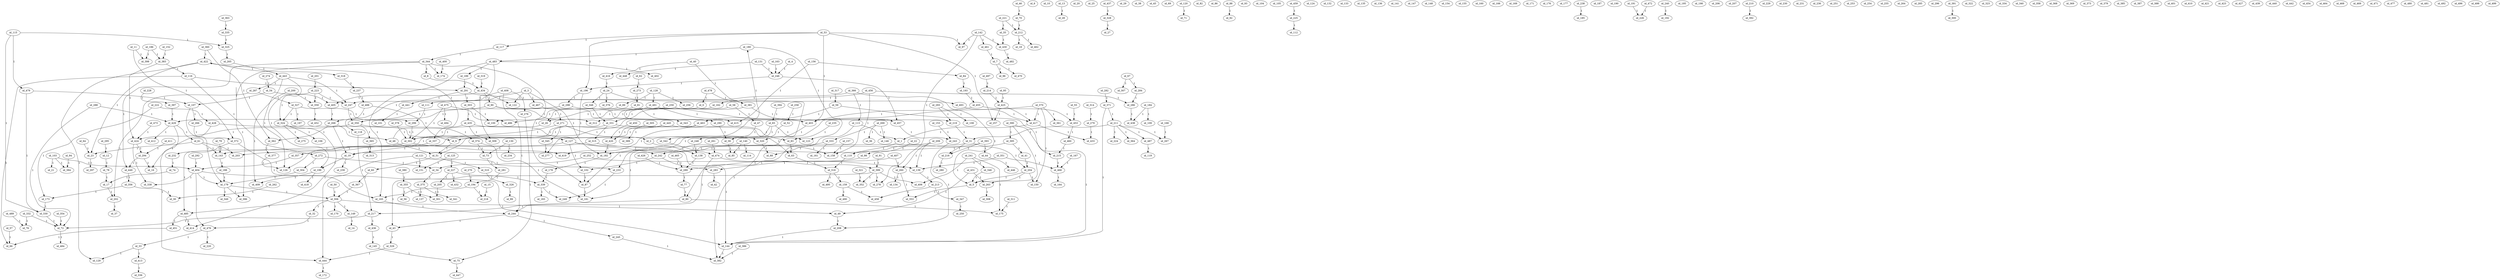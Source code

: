 digraph GR{
id_0;
id_1;
id_2;
id_3;
id_4;
id_5;
id_6;
id_7;
id_8;
id_9;
id_10;
id_11;
id_12;
id_13;
id_14;
id_15;
id_16;
id_17;
id_18;
id_19;
id_20;
id_21;
id_22;
id_23;
id_24;
id_25;
id_26;
id_27;
id_28;
id_29;
id_30;
id_31;
id_32;
id_33;
id_34;
id_35;
id_36;
id_37;
id_38;
id_39;
id_40;
id_41;
id_42;
id_43;
id_44;
id_45;
id_46;
id_47;
id_48;
id_49;
id_50;
id_51;
id_52;
id_53;
id_54;
id_55;
id_56;
id_57;
id_58;
id_59;
id_60;
id_61;
id_62;
id_63;
id_64;
id_65;
id_66;
id_67;
id_68;
id_69;
id_70;
id_71;
id_72;
id_73;
id_74;
id_75;
id_76;
id_77;
id_78;
id_79;
id_80;
id_81;
id_82;
id_83;
id_84;
id_85;
id_86;
id_87;
id_88;
id_89;
id_90;
id_91;
id_92;
id_93;
id_94;
id_95;
id_96;
id_97;
id_98;
id_99;
id_100;
id_101;
id_102;
id_103;
id_104;
id_105;
id_106;
id_107;
id_108;
id_109;
id_110;
id_111;
id_112;
id_113;
id_114;
id_115;
id_116;
id_117;
id_118;
id_119;
id_120;
id_121;
id_122;
id_123;
id_124;
id_125;
id_126;
id_127;
id_128;
id_129;
id_130;
id_131;
id_132;
id_133;
id_134;
id_135;
id_136;
id_137;
id_138;
id_139;
id_140;
id_141;
id_142;
id_143;
id_144;
id_145;
id_146;
id_147;
id_148;
id_149;
id_150;
id_151;
id_152;
id_153;
id_154;
id_155;
id_156;
id_157;
id_158;
id_159;
id_160;
id_161;
id_162;
id_163;
id_164;
id_165;
id_166;
id_167;
id_168;
id_169;
id_170;
id_171;
id_172;
id_173;
id_174;
id_175;
id_176;
id_177;
id_178;
id_179;
id_180;
id_181;
id_182;
id_183;
id_184;
id_185;
id_186;
id_187;
id_188;
id_189;
id_190;
id_191;
id_192;
id_193;
id_194;
id_195;
id_196;
id_197;
id_198;
id_199;
id_200;
id_201;
id_202;
id_203;
id_204;
id_205;
id_206;
id_207;
id_208;
id_209;
id_210;
id_211;
id_212;
id_213;
id_214;
id_215;
id_216;
id_217;
id_218;
id_219;
id_220;
id_221;
id_222;
id_223;
id_224;
id_225;
id_226;
id_227;
id_228;
id_229;
id_230;
id_231;
id_232;
id_233;
id_234;
id_235;
id_236;
id_237;
id_238;
id_239;
id_240;
id_241;
id_242;
id_243;
id_244;
id_245;
id_246;
id_247;
id_248;
id_249;
id_250;
id_251;
id_252;
id_253;
id_254;
id_255;
id_256;
id_257;
id_258;
id_259;
id_260;
id_261;
id_262;
id_263;
id_264;
id_265;
id_266;
id_267;
id_268;
id_269;
id_270;
id_271;
id_272;
id_273;
id_274;
id_275;
id_276;
id_277;
id_278;
id_279;
id_280;
id_281;
id_282;
id_283;
id_284;
id_285;
id_286;
id_287;
id_288;
id_289;
id_290;
id_291;
id_292;
id_293;
id_294;
id_295;
id_296;
id_297;
id_298;
id_299;
id_300;
id_301;
id_302;
id_303;
id_304;
id_305;
id_306;
id_307;
id_308;
id_309;
id_310;
id_311;
id_312;
id_313;
id_314;
id_315;
id_316;
id_317;
id_318;
id_319;
id_320;
id_321;
id_322;
id_323;
id_324;
id_325;
id_326;
id_327;
id_328;
id_329;
id_330;
id_331;
id_332;
id_333;
id_334;
id_335;
id_336;
id_337;
id_338;
id_339;
id_340;
id_341;
id_342;
id_343;
id_344;
id_345;
id_346;
id_347;
id_348;
id_349;
id_350;
id_351;
id_352;
id_353;
id_354;
id_355;
id_356;
id_357;
id_358;
id_359;
id_360;
id_361;
id_362;
id_363;
id_364;
id_365;
id_366;
id_367;
id_368;
id_369;
id_370;
id_371;
id_372;
id_373;
id_374;
id_375;
id_376;
id_377;
id_378;
id_379;
id_380;
id_381;
id_382;
id_383;
id_384;
id_385;
id_386;
id_387;
id_388;
id_389;
id_390;
id_391;
id_392;
id_393;
id_394;
id_395;
id_396;
id_397;
id_398;
id_399;
id_400;
id_401;
id_402;
id_403;
id_404;
id_405;
id_406;
id_407;
id_408;
id_409;
id_410;
id_411;
id_412;
id_413;
id_414;
id_415;
id_416;
id_417;
id_418;
id_419;
id_420;
id_421;
id_422;
id_423;
id_424;
id_425;
id_426;
id_427;
id_428;
id_429;
id_430;
id_431;
id_432;
id_433;
id_434;
id_435;
id_436;
id_437;
id_438;
id_439;
id_440;
id_441;
id_442;
id_443;
id_444;
id_445;
id_446;
id_447;
id_448;
id_449;
id_450;
id_451;
id_452;
id_453;
id_454;
id_455;
id_456;
id_457;
id_458;
id_459;
id_460;
id_461;
id_462;
id_463;
id_464;
id_465;
id_466;
id_467;
id_468;
id_469;
id_470;
id_471;
id_472;
id_473;
id_474;
id_475;
id_476;
id_477;
id_478;
id_479;
id_480;
id_481;
id_482;
id_483;
id_484;
id_485;
id_486;
id_487;
id_488;
id_489;
id_490;
id_491;
id_492;
id_493;
id_494;
id_495;
id_496;
id_497;
id_498;
id_499;
id_287->id_327[label=1];
id_7->id_470[label=1];
id_374->id_181[label=1];
id_26->id_302[label=1];
id_487->id_119[label=1];
id_344->id_396[label=1];
id_366->id_111[label=1];
id_435->id_337[label=1];
id_113->id_80[label=1];
id_54->id_405[label=1];
id_127->id_242[label=1];
id_44->id_446[label=1];
id_4->id_246[label=1];
id_299->id_302[label=1];
id_443->id_126[label=1];
id_360->id_362[label=1];
id_276->id_75[label=1];
id_157->id_158[label=1];
id_320->id_68[label=1];
id_350->id_365[label=1];
id_436->id_145[label=1];
id_102->id_87[label=1];
id_465->id_289[label=1];
id_128->id_491[label=1];
id_233->id_249[label=1];
id_404->id_144[label=1];
id_24->id_376[label=1];
id_142->id_461[label=1];
id_65->id_248[label=1];
id_58->id_47[label=1];
id_367->id_306[label=1];
id_202->id_37[label=1];
id_269->id_333[label=1];
id_441->id_101[label=1];
id_118->id_217[label=1];
id_188->id_179[label=1];
id_456->id_286[label=1];
id_306->id_485[label=1];
id_306->id_49[label=1];
id_65->id_87[label=1];
id_370->id_233[label=1];
id_200->id_359[label=1];
id_411->id_294[label=1];
id_19->id_239[label=1];
id_298->id_429[label=1];
id_324->id_275[label=1];
id_472->id_226[label=1];
id_474->id_244[label=1];
id_138->id_289[label=1];
id_77->id_80[label=1];
id_271->id_320[label=1];
id_125->id_151[label=1];
id_337->id_19[label=1];
id_430->id_482[label=1];
id_310->id_326[label=1];
id_455->id_453[label=1];
id_451->id_66[label=1];
id_31->id_204[label=1];
id_483->id_165[label=1];
id_217->id_436[label=1];
id_74->id_17[label=1];
id_265->id_443[label=1];
id_390->id_5[label=1];
id_125->id_227[label=1];
id_405->id_268[label=1];
id_268->id_19[label=1];
id_167->id_466[label=1];
id_227->id_339[label=1];
id_17->id_202[label=1];
id_383->id_116[label=1];
id_111->id_299[label=1];
id_351->id_466[label=1];
id_258->id_52[label=1];
id_208->id_144[label=1];
id_316->id_495[label=1];
id_271->id_302[label=1];
id_488->id_9[label=1];
id_332->id_76[label=1];
id_244->id_245[label=1];
id_115->id_330[label=1];
id_31->id_216[label=1];
id_173->id_330[label=1];
id_213->id_458[label=1];
id_354->id_72[label=1];
id_371->id_144[label=1];
id_222->id_428[label=1];
id_0->id_343[label=1];
id_217->id_72[label=1];
id_345->id_277[label=1];
id_159->id_458[label=1];
id_303->id_100[label=1];
id_103->id_21[label=1];
id_327->id_197[label=1];
id_210->id_392[label=1];
id_184->id_438[label=1];
id_306->id_32[label=1];
id_394->id_65[label=1];
id_443->id_247[label=1];
id_342->id_474[label=1];
id_90->id_350[label=1];
id_366->id_113[label=1];
id_261->id_474[label=1];
id_434->id_405[label=1];
id_397->id_429[label=1];
id_242->id_283[label=1];
id_49->id_208[label=1];
id_200->id_409[label=1];
id_350->id_374[label=1];
id_242->id_102[label=1];
id_52->id_39[label=1];
id_199->id_418[label=1];
id_347->id_250[label=1];
id_475->id_486[label=1];
id_293->id_108[label=1];
id_67->id_284[label=1];
id_168->id_267[label=1];
id_156->id_84[label=1];
id_351->id_139[label=1];
id_346->id_5[label=1];
id_55->id_453[label=1];
id_259->id_403[label=1];
id_193->id_455[label=1];
id_429->id_412[label=1];
id_329->id_444[label=1];
id_457->id_243[label=1];
id_90->id_312[label=1];
id_370->id_361[label=1];
id_39->id_85[label=1];
id_2->id_180[label=1];
id_260->id_134[label=1];
id_328->id_27[label=1];
id_142->id_430[label=1];
id_339->id_183[label=1];
id_145->id_75[label=1];
id_179->id_396[label=1];
id_128->id_256[label=1];
id_366->id_5[label=1];
id_326->id_99[label=1];
id_399->id_352[label=1];
id_463->id_9[label=1];
id_429->id_61[label=1];
id_431->id_49[label=1];
id_40->id_381[label=1];
id_211->id_487[label=1];
id_194->id_218[label=1];
id_19->id_199[label=1];
id_408->id_244[label=1];
id_219->id_31[label=1];
id_60->id_367[label=1];
id_315->id_158[label=1];
id_425->id_257[label=1];
id_380->id_355[label=1];
id_493->id_417[label=1];
id_107->id_266[label=1];
id_365->id_313[label=1];
id_7->id_96[label=1];
id_370->id_417[label=1];
id_422->id_129[label=1];
id_282->id_371[label=1];
id_165->id_244[label=1];
id_270->id_194[label=1];
id_54->id_107[label=1];
id_485->id_451[label=1];
id_260->id_353[label=1];
id_244->id_43[label=1];
id_205->id_301[label=1];
id_144->id_382[label=1];
id_70->id_212[label=1];
id_393->id_242[label=1];
id_245->id_382[label=1];
id_156->id_415[label=1];
id_227->id_432[label=1];
id_51->id_310[label=1];
id_431->id_263[label=1];
id_295->id_12[label=1];
id_149->id_14[label=1];
id_404->id_338[label=1];
id_240->id_192[label=1];
id_88->id_92[label=1];
id_445->id_126[label=1];
id_98->id_289[label=1];
id_476->id_33[label=1];
id_428->id_16[label=1];
id_449->id_356[label=1];
id_143->id_188[label=1];
id_371->id_211[label=1];
id_463->id_419[label=1];
id_327->id_324[label=1];
id_350->id_424[label=1];
id_348->id_331[label=1];
id_213->id_347[label=1];
id_61->id_23[label=1];
id_225->id_112[label=1];
id_325->id_265[label=1];
id_33->id_413[label=1];
id_317->id_59[label=1];
id_399->id_406[label=1];
id_360->id_422[label=1];
id_259->id_26[label=1];
id_117->id_344[label=1];
id_461->id_7[label=1];
id_390->id_395[label=1];
id_209->id_19[label=1];
id_53->id_403[label=1];
id_370->id_150[label=1];
id_294->id_449[label=1];
id_15->id_218[label=1];
id_53->id_257[label=1];
id_306->id_149[label=1];
id_43->id_329[label=1];
id_241->id_406[label=1];
id_228->id_397[label=1];
id_241->id_346[label=1];
id_393->id_44[label=1];
id_34->id_375[label=1];
id_61->id_143[label=1];
id_424->id_294[label=1];
id_103->id_404[label=1];
id_291->id_382[label=1];
id_269->id_36[label=1];
id_331->id_63[label=1];
id_75->id_447[label=1];
id_417->id_433[label=1];
id_489->id_76[label=1];
id_344->id_87[label=1];
id_381->id_457[label=1];
id_95->id_425[label=1];
id_293->id_219[label=1];
id_11->id_372[label=1];
id_478->id_0[label=1];
id_268->id_362[label=1];
id_483->id_309[label=1];
id_289->id_77[label=1];
id_83->id_63[label=1];
id_444->id_172[label=1];
id_467->id_271[label=1];
id_65->id_123[label=1];
id_252->id_139[label=1];
id_142->id_278[label=1];
id_399->id_278[label=1];
id_89->id_100[label=1];
id_79->id_143[label=1];
id_377->id_126[label=1];
id_204->id_5[label=1];
id_186->id_383[label=1];
id_221->id_35[label=1];
id_330->id_72[label=1];
id_404->id_179[label=1];
id_375->id_341[label=1];
id_201->id_223[label=1];
id_422->id_318[label=1];
id_127->id_144[label=1];
id_318->id_237[label=1];
id_268->id_48[label=1];
id_140->id_85[label=1];
id_48->id_51[label=1];
id_78->id_17[label=1];
id_189->id_291[label=1];
id_292->id_404[label=1];
id_488->id_268[label=1];
id_232->id_74[label=1];
id_22->id_110[label=1];
id_24->id_493[label=1];
id_180->id_123[label=1];
id_281->id_194[label=1];
id_115->id_325[label=1];
id_408->id_276[label=1];
id_435->id_309[label=1];
id_80->id_175[label=1];
id_139->id_213[label=1];
id_475->id_302[label=1];
id_211->id_267[label=1];
id_140->id_114[label=1];
id_223->id_247[label=1];
id_191->id_226[label=1];
id_327->id_299[label=1];
id_306->id_170[label=1];
id_445->id_83[label=1];
id_413->id_336[label=1];
id_61->id_203[label=1];
id_391->id_300[label=1];
id_58->id_331[label=1];
id_223->id_359[label=1];
id_283->id_42[label=1];
id_107->id_179[label=1];
id_284->id_286[label=1];
id_246->id_196[label=1];
id_435->id_2[label=1];
id_291->id_441[label=1];
id_400->id_174[label=1];
id_41->id_204[label=1];
id_321->id_352[label=1];
id_274->id_54[label=1];
id_263->id_308[label=1];
id_344->id_8[label=1];
id_80->id_217[label=1];
id_422->id_23[label=1];
id_163->id_246[label=1];
id_13->id_28[label=1];
id_87->id_181[label=1];
id_48->id_422[label=1];
id_390->id_144[label=1];
id_94->id_384[label=1];
id_11->id_398[label=1];
id_84->id_193[label=1];
id_344->id_449[label=1];
id_378->id_302[label=1];
id_3->id_118[label=1];
id_3->id_122[label=1];
id_314->id_279[label=1];
id_456->id_162[label=1];
id_478->id_381[label=1];
id_59->id_215[label=1];
id_212->id_18[label=1];
id_294->id_16[label=1];
id_359->id_452[label=1];
id_47->id_342[label=1];
id_67->id_307[label=1];
id_479->id_107[label=1];
id_235->id_83[label=1];
id_355->id_56[label=1];
id_445->id_389[label=1];
id_32->id_476[label=1];
id_304->id_179[label=1];
id_51->id_60[label=1];
id_63->id_316[label=1];
id_237->id_488[label=1];
id_215->id_466[label=1];
id_140->id_181[label=1];
id_319->id_434[label=1];
id_9->id_51[label=1];
id_460->id_215[label=1];
id_333->id_161[label=1];
id_356->id_173[label=1];
id_271->id_345[label=1];
id_443->id_287[label=1];
id_184->id_109[label=1];
id_287->id_202[label=1];
id_291->id_303[label=1];
id_372->id_165[label=1];
id_407->id_260[label=1];
id_121->id_444[label=1];
id_357->id_404[label=1];
id_262->id_30[label=1];
id_199->id_409[label=1];
id_59->id_463[label=1];
id_453->id_460[label=1];
id_116->id_66[label=1];
id_214->id_425[label=1];
id_5->id_353[label=1];
id_491->id_415[label=1];
id_424->id_338[label=1];
id_57->id_66[label=1];
id_216->id_280[label=1];
id_53->id_196[label=1];
id_2->id_138[label=1];
id_305->id_420[label=1];
id_355->id_301[label=1];
id_238->id_185[label=1];
id_153->id_243[label=1];
id_178->id_339[label=1];
id_266->id_372[label=1];
id_473->id_424[label=1];
id_53->id_117[label=1];
id_212->id_462[label=1];
id_110->id_316[label=1];
id_437->id_328[label=1];
id_247->id_350[label=1];
id_455->id_403[label=1];
id_344->id_174[label=1];
id_115->id_479[label=1];
id_315->id_357[label=1];
id_356->id_30[label=1];
id_131->id_448[label=1];
id_483->id_402[label=1];
id_130->id_234[label=1];
id_475->id_494[label=1];
id_443->id_199[label=1];
id_416->id_24[label=1];
id_302->id_419[label=1];
id_204->id_150[label=1];
id_81->id_26[label=1];
id_331->id_203[label=1];
id_375->id_137[label=1];
id_33->id_129[label=1];
id_335->id_325[label=1];
id_272->id_304[label=1];
id_333->id_68[label=1];
id_211->id_224[label=1];
id_46->id_70[label=1];
id_90->id_457[label=1];
id_194->id_165[label=1];
id_204->id_263[label=1];
id_159->id_490[label=1];
id_279->id_433[label=1];
id_3->id_467[label=1];
id_450->id_420[label=1];
id_316->id_159[label=1];
id_395->id_98[label=1];
id_227->id_205[label=1];
id_64->id_23[label=1];
id_331->id_315[label=1];
id_221->id_212[label=1];
id_121->id_233[label=1];
id_12->id_78[label=1];
id_426->id_289[label=1];
id_273->id_81[label=1];
id_485->id_414[label=1];
id_286->id_438[label=1];
id_209->id_139[label=1];
id_395->id_41[label=1];
id_179->id_349[label=1];
id_196->id_277[label=1];
id_288->id_429[label=1];
id_332->id_72[label=1];
id_393->id_216[label=1];
id_483->id_189[label=1];
id_211->id_31[label=1];
id_103->id_384[label=1];
id_120->id_71[label=1];
id_142->id_97[label=1];
id_479->id_330[label=1];
id_272->id_34[label=1];
id_241->id_175[label=1];
id_8->id_434[label=1];
id_434->id_90[label=1];
id_73->id_281[label=1];
id_162->id_312[label=1];
id_404->id_476[label=1];
id_81->id_290[label=1];
id_339->id_249[label=1];
id_209->id_260[label=1];
id_374->id_73[label=1];
id_302->id_143[label=1];
id_127->id_102[label=1];
id_248->id_138[label=1];
id_403->id_320[label=1];
id_23->id_297[label=1];
id_186->id_398[label=1];
id_456->id_158[label=1];
id_497->id_214[label=1];
id_24->id_348[label=1];
id_459->id_225[label=1];
id_383->id_424[label=1];
id_429->id_444[label=1];
id_113->id_1[label=1];
id_246->id_457[label=1];
id_303->id_435[label=1];
id_252->id_34[label=1];
id_196->id_298[label=1];
id_288->id_72[label=1];
id_269->id_146[label=1];
id_180->id_483[label=1];
id_127->id_485[label=1];
id_179->id_306[label=1];
id_434->id_122[label=1];
id_386->id_382[label=1];
id_40->id_416[label=1];
id_324->id_106[label=1];
id_116->id_272[label=1];
id_121->id_151[label=1];
id_62->id_273[label=1];
id_72->id_484[label=1];
id_476->id_220[label=1];
id_425->id_417[label=1];
id_31->id_182[label=1];
id_420->id_182[label=1];
id_417->id_1[label=1];
id_407->id_283[label=1];
id_408->id_247[label=1];
id_3->id_182[label=1];
id_91->id_399[label=1];
id_182->id_178[label=1];
id_222->id_173[label=1];
id_428->id_127[label=1];
id_363->id_335[label=1];
id_50->id_306[label=1];
id_474->id_399[label=1];
id_130->id_73[label=1];
id_35->id_430[label=1];
id_243->id_208[label=1];
id_53->id_97[label=1];
id_491->id_486[label=1];
id_399->id_43[label=1];
id_131->id_246[label=1];
id_116->id_291[label=1];
id_223->id_324[label=1];
id_324->id_414[label=1];
id_466->id_164[label=1];
id_311->id_175[label=1];
id_128->id_89[label=1];
id_362->id_377[label=1];
id_1->id_110[label=1];
id_211->id_364[label=1];
id_152->id_383[label=1];
id_298->id_219[label=1];
id_372->id_232[label=1];
id_381->id_51[label=1];
id_290->id_39[label=1];
}